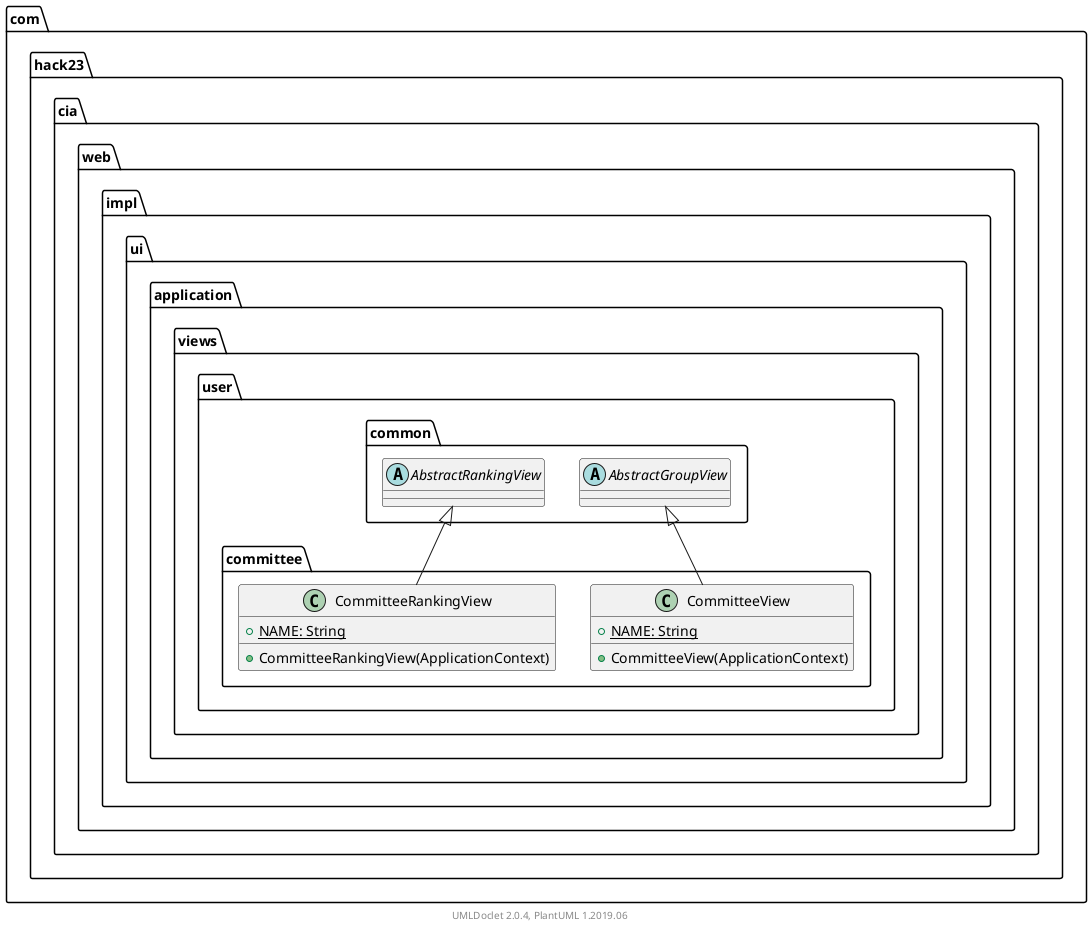 @startuml
    namespace com.hack23.cia.web.impl.ui.application.views.user.committee {

        class CommitteeView [[CommitteeView.html]] {
            {static} +NAME: String
            +CommitteeView(ApplicationContext)
        }

        class CommitteeRankingView [[CommitteeRankingView.html]] {
            {static} +NAME: String
            +CommitteeRankingView(ApplicationContext)
        }

        com.hack23.cia.web.impl.ui.application.views.user.common.AbstractGroupView <|-- CommitteeView
        com.hack23.cia.web.impl.ui.application.views.user.common.AbstractRankingView <|-- CommitteeRankingView
    }

    namespace com.hack23.cia.web.impl.ui.application.views.user.common {
        abstract class AbstractGroupView [[../common/AbstractGroupView.html]] {
        }
        abstract class AbstractRankingView [[../common/AbstractRankingView.html]] {
        }
    }

    center footer UMLDoclet 2.0.4, PlantUML 1.2019.06
@enduml
